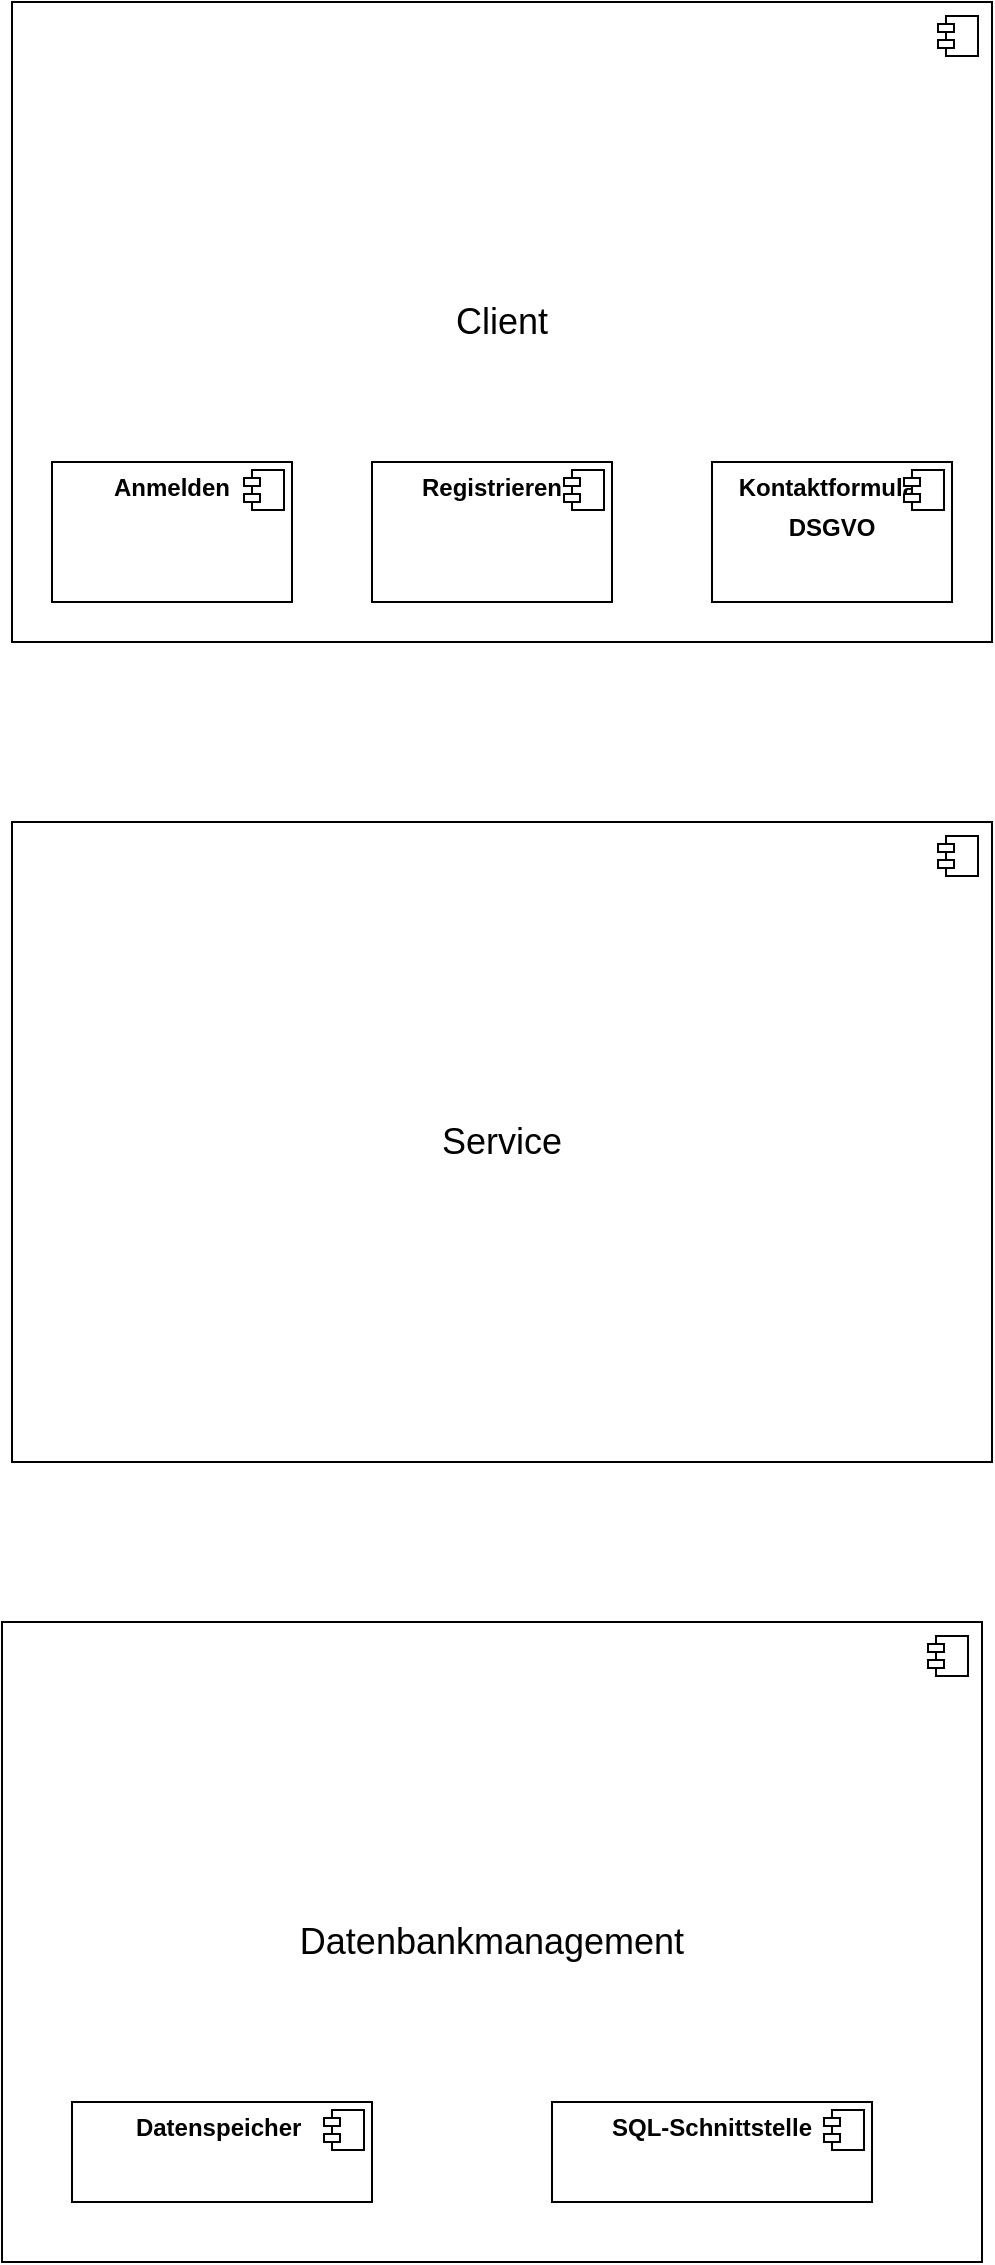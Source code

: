 <mxfile version="21.8.0" type="device">
  <diagram name="Seite-1" id="EnxyYloKm8_8eJI8a7mj">
    <mxGraphModel dx="1434" dy="790" grid="1" gridSize="10" guides="1" tooltips="1" connect="1" arrows="1" fold="1" page="1" pageScale="1" pageWidth="827" pageHeight="1169" math="0" shadow="0">
      <root>
        <mxCell id="0" />
        <mxCell id="1" parent="0" />
        <mxCell id="O1lDCOp7wuetr-kvjGg0-28" value="&lt;font style=&quot;font-size: 18px;&quot;&gt;Client&lt;/font&gt;" style="html=1;dropTarget=0;whiteSpace=wrap;" vertex="1" parent="1">
          <mxGeometry x="130" y="20" width="490" height="320" as="geometry" />
        </mxCell>
        <mxCell id="O1lDCOp7wuetr-kvjGg0-29" value="" style="shape=module;jettyWidth=8;jettyHeight=4;" vertex="1" parent="O1lDCOp7wuetr-kvjGg0-28">
          <mxGeometry x="1" width="20" height="20" relative="1" as="geometry">
            <mxPoint x="-27" y="7" as="offset" />
          </mxGeometry>
        </mxCell>
        <mxCell id="O1lDCOp7wuetr-kvjGg0-34" value="&lt;p style=&quot;margin:0px;margin-top:6px;text-align:center;&quot;&gt;&lt;b&gt;Anmelden&lt;/b&gt;&lt;/p&gt;" style="align=left;overflow=fill;html=1;dropTarget=0;whiteSpace=wrap;" vertex="1" parent="1">
          <mxGeometry x="150" y="250" width="120" height="70" as="geometry" />
        </mxCell>
        <mxCell id="O1lDCOp7wuetr-kvjGg0-35" value="" style="shape=component;jettyWidth=8;jettyHeight=4;" vertex="1" parent="O1lDCOp7wuetr-kvjGg0-34">
          <mxGeometry x="1" width="20" height="20" relative="1" as="geometry">
            <mxPoint x="-24" y="4" as="offset" />
          </mxGeometry>
        </mxCell>
        <mxCell id="O1lDCOp7wuetr-kvjGg0-36" value="&lt;p style=&quot;margin:0px;margin-top:6px;text-align:center;&quot;&gt;&lt;b&gt;Kontaktformular&lt;/b&gt;&lt;/p&gt;&lt;p style=&quot;margin:0px;margin-top:6px;text-align:center;&quot;&gt;&lt;b&gt;DSGVO&lt;/b&gt;&lt;/p&gt;" style="align=left;overflow=fill;html=1;dropTarget=0;whiteSpace=wrap;" vertex="1" parent="1">
          <mxGeometry x="480" y="250" width="120" height="70" as="geometry" />
        </mxCell>
        <mxCell id="O1lDCOp7wuetr-kvjGg0-37" value="" style="shape=component;jettyWidth=8;jettyHeight=4;" vertex="1" parent="O1lDCOp7wuetr-kvjGg0-36">
          <mxGeometry x="1" width="20" height="20" relative="1" as="geometry">
            <mxPoint x="-24" y="4" as="offset" />
          </mxGeometry>
        </mxCell>
        <mxCell id="O1lDCOp7wuetr-kvjGg0-38" value="&lt;p style=&quot;margin:0px;margin-top:6px;text-align:center;&quot;&gt;&lt;b&gt;Registrieren&lt;/b&gt;&lt;/p&gt;" style="align=left;overflow=fill;html=1;dropTarget=0;whiteSpace=wrap;" vertex="1" parent="1">
          <mxGeometry x="310" y="250" width="120" height="70" as="geometry" />
        </mxCell>
        <mxCell id="O1lDCOp7wuetr-kvjGg0-39" value="" style="shape=component;jettyWidth=8;jettyHeight=4;" vertex="1" parent="O1lDCOp7wuetr-kvjGg0-38">
          <mxGeometry x="1" width="20" height="20" relative="1" as="geometry">
            <mxPoint x="-24" y="4" as="offset" />
          </mxGeometry>
        </mxCell>
        <mxCell id="O1lDCOp7wuetr-kvjGg0-40" value="&lt;font style=&quot;font-size: 18px;&quot;&gt;Datenbankmanagement&lt;/font&gt;" style="html=1;dropTarget=0;whiteSpace=wrap;" vertex="1" parent="1">
          <mxGeometry x="125" y="830" width="490" height="320" as="geometry" />
        </mxCell>
        <mxCell id="O1lDCOp7wuetr-kvjGg0-41" value="" style="shape=module;jettyWidth=8;jettyHeight=4;" vertex="1" parent="O1lDCOp7wuetr-kvjGg0-40">
          <mxGeometry x="1" width="20" height="20" relative="1" as="geometry">
            <mxPoint x="-27" y="7" as="offset" />
          </mxGeometry>
        </mxCell>
        <mxCell id="O1lDCOp7wuetr-kvjGg0-42" value="&lt;p style=&quot;margin:0px;margin-top:6px;text-align:center;&quot;&gt;&lt;b&gt;Datenspeicher&amp;nbsp;&lt;/b&gt;&lt;/p&gt;" style="align=left;overflow=fill;html=1;dropTarget=0;whiteSpace=wrap;" vertex="1" parent="1">
          <mxGeometry x="160" y="1070" width="150" height="50" as="geometry" />
        </mxCell>
        <mxCell id="O1lDCOp7wuetr-kvjGg0-43" value="" style="shape=component;jettyWidth=8;jettyHeight=4;" vertex="1" parent="O1lDCOp7wuetr-kvjGg0-42">
          <mxGeometry x="1" width="20" height="20" relative="1" as="geometry">
            <mxPoint x="-24" y="4" as="offset" />
          </mxGeometry>
        </mxCell>
        <mxCell id="O1lDCOp7wuetr-kvjGg0-44" value="&lt;font style=&quot;font-size: 18px;&quot;&gt;Service&lt;/font&gt;" style="html=1;dropTarget=0;whiteSpace=wrap;" vertex="1" parent="1">
          <mxGeometry x="130" y="430" width="490" height="320" as="geometry" />
        </mxCell>
        <mxCell id="O1lDCOp7wuetr-kvjGg0-45" value="" style="shape=module;jettyWidth=8;jettyHeight=4;" vertex="1" parent="O1lDCOp7wuetr-kvjGg0-44">
          <mxGeometry x="1" width="20" height="20" relative="1" as="geometry">
            <mxPoint x="-27" y="7" as="offset" />
          </mxGeometry>
        </mxCell>
        <mxCell id="O1lDCOp7wuetr-kvjGg0-49" value="" style="ellipse;whiteSpace=wrap;html=1;align=center;aspect=fixed;fillColor=none;strokeColor=none;resizable=0;perimeter=centerPerimeter;rotatable=0;allowArrows=0;points=[];outlineConnect=1;" vertex="1" parent="1">
          <mxGeometry x="404" y="470" width="10" height="10" as="geometry" />
        </mxCell>
        <mxCell id="O1lDCOp7wuetr-kvjGg0-52" value="" style="ellipse;whiteSpace=wrap;html=1;align=center;aspect=fixed;fillColor=none;strokeColor=none;resizable=0;perimeter=centerPerimeter;rotatable=0;allowArrows=0;points=[];outlineConnect=1;" vertex="1" parent="1">
          <mxGeometry x="330" y="390" width="10" height="10" as="geometry" />
        </mxCell>
        <mxCell id="O1lDCOp7wuetr-kvjGg0-56" value="" style="ellipse;whiteSpace=wrap;html=1;align=center;aspect=fixed;fillColor=none;strokeColor=none;resizable=0;perimeter=centerPerimeter;rotatable=0;allowArrows=0;points=[];outlineConnect=1;" vertex="1" parent="1">
          <mxGeometry x="370" y="780" width="10" height="10" as="geometry" />
        </mxCell>
        <mxCell id="O1lDCOp7wuetr-kvjGg0-59" value="" style="ellipse;whiteSpace=wrap;html=1;align=center;aspect=fixed;fillColor=none;strokeColor=none;resizable=0;perimeter=centerPerimeter;rotatable=0;allowArrows=0;points=[];outlineConnect=1;" vertex="1" parent="1">
          <mxGeometry x="380" y="810" width="10" height="10" as="geometry" />
        </mxCell>
        <mxCell id="O1lDCOp7wuetr-kvjGg0-60" value="&lt;p style=&quot;margin:0px;margin-top:6px;text-align:center;&quot;&gt;&lt;b&gt;SQL-Schnittstelle&lt;/b&gt;&lt;/p&gt;" style="align=left;overflow=fill;html=1;dropTarget=0;whiteSpace=wrap;" vertex="1" parent="1">
          <mxGeometry x="400" y="1070" width="160" height="50" as="geometry" />
        </mxCell>
        <mxCell id="O1lDCOp7wuetr-kvjGg0-61" value="" style="shape=component;jettyWidth=8;jettyHeight=4;" vertex="1" parent="O1lDCOp7wuetr-kvjGg0-60">
          <mxGeometry x="1" width="20" height="20" relative="1" as="geometry">
            <mxPoint x="-24" y="4" as="offset" />
          </mxGeometry>
        </mxCell>
      </root>
    </mxGraphModel>
  </diagram>
</mxfile>
